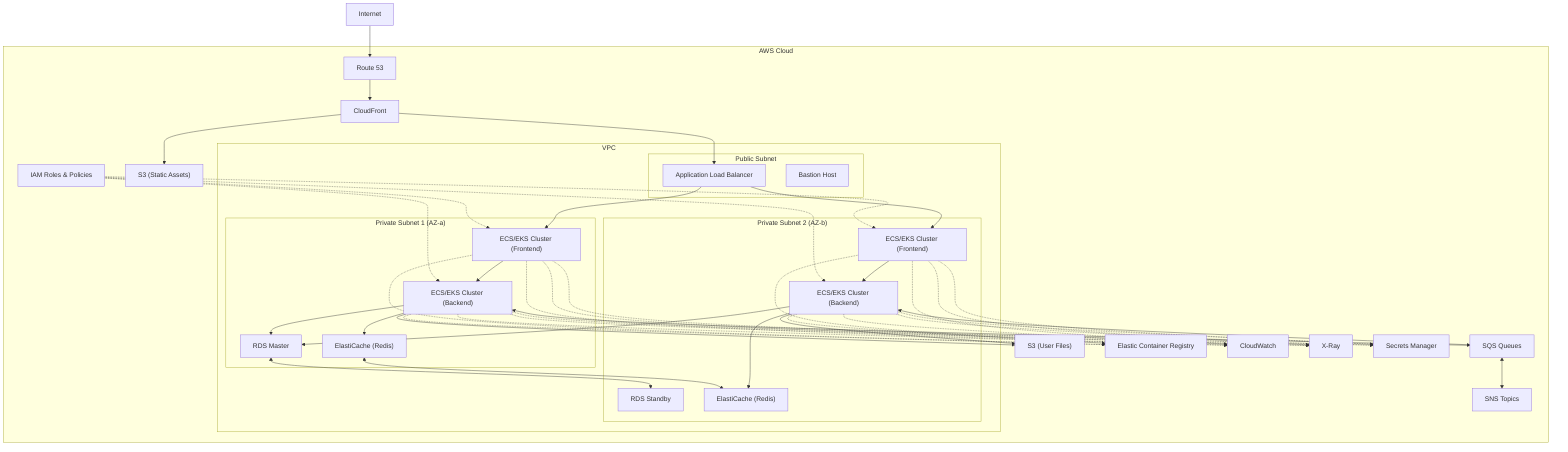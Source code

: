 flowchart TB
    subgraph "AWS Cloud"
        subgraph "VPC"
            subgraph "Public Subnet"
                ALB["Application Load Balancer"]
                BastionHost["Bastion Host"]
            end
            
            subgraph "Private Subnet 1 (AZ-a)"
                ECS1["ECS/EKS Cluster (Frontend)"]
                ECS2["ECS/EKS Cluster (Backend)"]
                RDS_Master["RDS Master"]
                ElastiCache1["ElastiCache (Redis)"]
            end
            
            subgraph "Private Subnet 2 (AZ-b)"
                ECS3["ECS/EKS Cluster (Frontend)"]
                ECS4["ECS/EKS Cluster (Backend)"]
                RDS_Standby["RDS Standby"]
                ElastiCache2["ElastiCache (Redis)"]
            end
        end
        
        Route53["Route 53"]
        CloudFront["CloudFront"]
        S3_Static["S3 (Static Assets)"]
        S3_Files["S3 (User Files)"]
        ECR["Elastic Container Registry"]
        
        CloudWatch["CloudWatch"]
        Xray["X-Ray"]
        
        IAM["IAM Roles & Policies"]
        SecretsManager["Secrets Manager"]
        
        SQS["SQS Queues"]
        SNS["SNS Topics"]
    end
    
    Internet["Internet"] --> Route53
    Route53 --> CloudFront
    CloudFront --> S3_Static
    CloudFront --> ALB
    
    ALB --> ECS1
    ALB --> ECS3
    
    ECS1 --> ECS2
    ECS3 --> ECS4
    
    ECS2 --> RDS_Master
    ECS4 --> RDS_Master
    RDS_Master <--> RDS_Standby
    
    ECS2 --> ElastiCache1
    ECS4 --> ElastiCache2
    ElastiCache1 <--> ElastiCache2
    
    ECS2 --> S3_Files
    ECS4 --> S3_Files
    
    ECS1 -.-> CloudWatch
    ECS2 -.-> CloudWatch
    ECS3 -.-> CloudWatch
    ECS4 -.-> CloudWatch
    
    ECS1 -.-> Xray
    ECS2 -.-> Xray
    ECS3 -.-> Xray
    ECS4 -.-> Xray
    
    ECS1 -.-> ECR
    ECS2 -.-> ECR
    ECS3 -.-> ECR
    ECS4 -.-> ECR
    
    ECS2 <--> SQS
    ECS4 <--> SQS
    SQS <--> SNS
    
    ECS1 -.-> SecretsManager
    ECS2 -.-> SecretsManager
    ECS3 -.-> SecretsManager
    ECS4 -.-> SecretsManager
    
    IAM -.-> ECS1
    IAM -.-> ECS2
    IAM -.-> ECS3
    IAM -.-> ECS4
